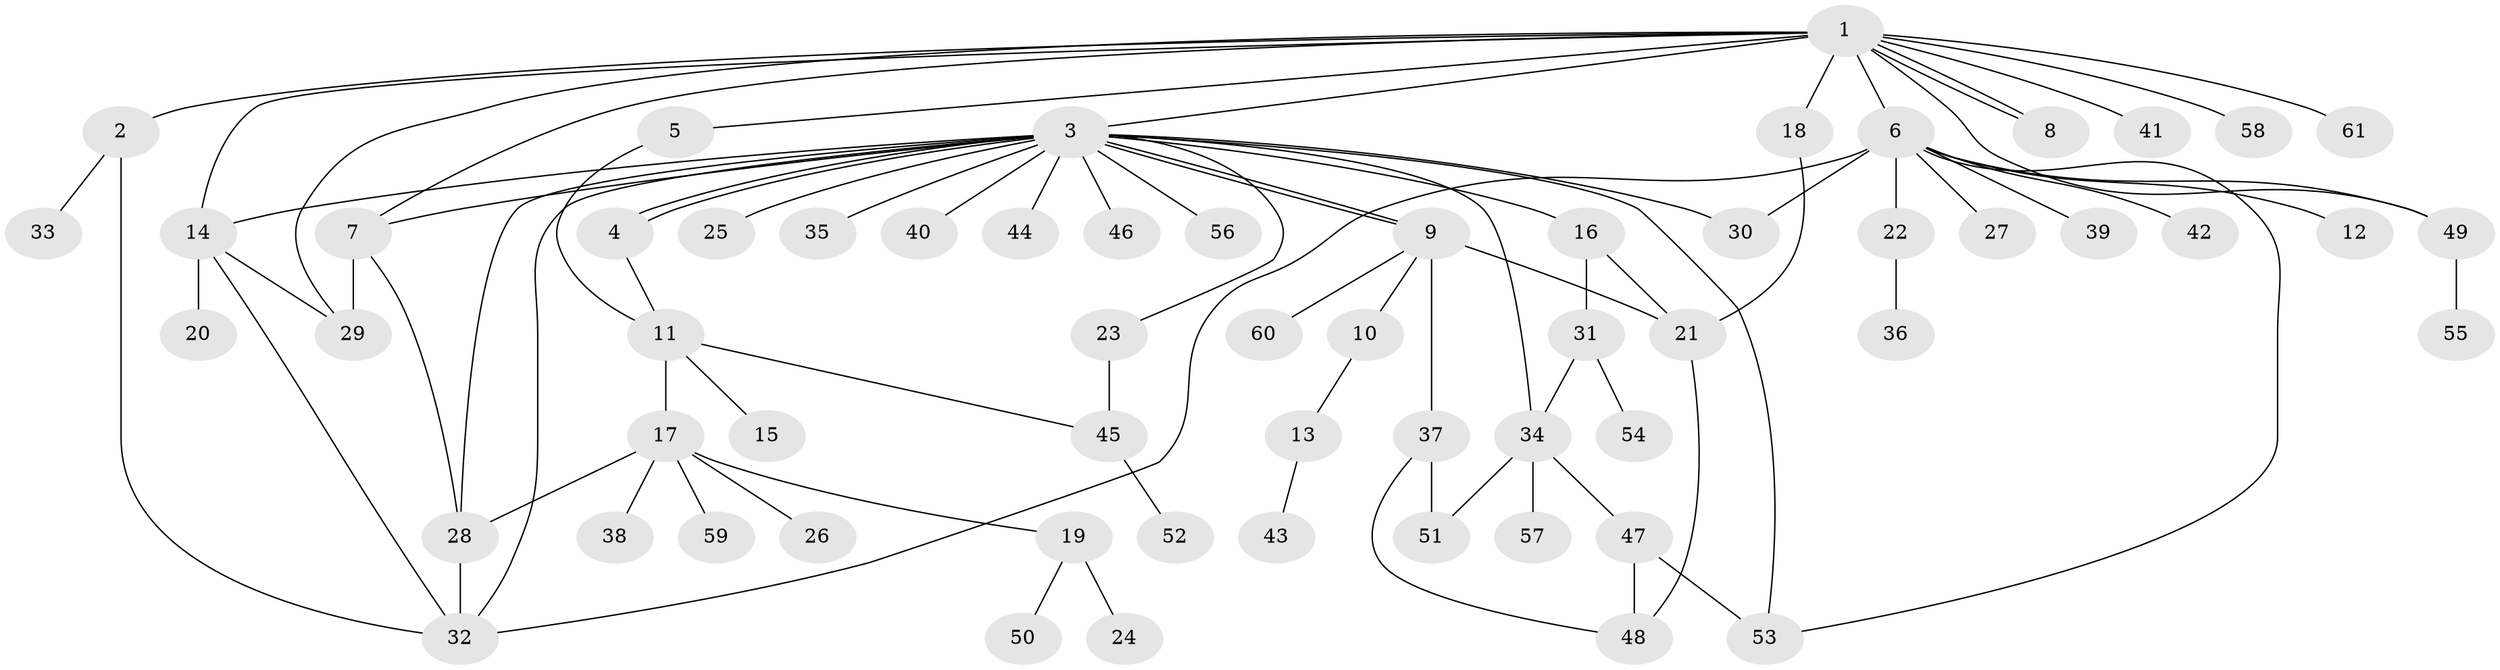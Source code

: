 // coarse degree distribution, {2: 0.2, 4: 0.12, 5: 0.12, 7: 0.04, 1: 0.4, 3: 0.04, 11: 0.04, 8: 0.04}
// Generated by graph-tools (version 1.1) at 2025/36/03/04/25 23:36:40]
// undirected, 61 vertices, 85 edges
graph export_dot {
  node [color=gray90,style=filled];
  1;
  2;
  3;
  4;
  5;
  6;
  7;
  8;
  9;
  10;
  11;
  12;
  13;
  14;
  15;
  16;
  17;
  18;
  19;
  20;
  21;
  22;
  23;
  24;
  25;
  26;
  27;
  28;
  29;
  30;
  31;
  32;
  33;
  34;
  35;
  36;
  37;
  38;
  39;
  40;
  41;
  42;
  43;
  44;
  45;
  46;
  47;
  48;
  49;
  50;
  51;
  52;
  53;
  54;
  55;
  56;
  57;
  58;
  59;
  60;
  61;
  1 -- 2;
  1 -- 3;
  1 -- 5;
  1 -- 6;
  1 -- 7;
  1 -- 8;
  1 -- 8;
  1 -- 14;
  1 -- 18;
  1 -- 29;
  1 -- 41;
  1 -- 49;
  1 -- 58;
  1 -- 61;
  2 -- 32;
  2 -- 33;
  3 -- 4;
  3 -- 4;
  3 -- 7;
  3 -- 9;
  3 -- 9;
  3 -- 14;
  3 -- 16;
  3 -- 23;
  3 -- 25;
  3 -- 28;
  3 -- 30;
  3 -- 32;
  3 -- 34;
  3 -- 35;
  3 -- 40;
  3 -- 44;
  3 -- 46;
  3 -- 53;
  3 -- 56;
  4 -- 11;
  5 -- 11;
  6 -- 12;
  6 -- 22;
  6 -- 27;
  6 -- 30;
  6 -- 32;
  6 -- 39;
  6 -- 42;
  6 -- 49;
  6 -- 53;
  7 -- 28;
  7 -- 29;
  9 -- 10;
  9 -- 21;
  9 -- 37;
  9 -- 60;
  10 -- 13;
  11 -- 15;
  11 -- 17;
  11 -- 45;
  13 -- 43;
  14 -- 20;
  14 -- 29;
  14 -- 32;
  16 -- 21;
  16 -- 31;
  17 -- 19;
  17 -- 26;
  17 -- 28;
  17 -- 38;
  17 -- 59;
  18 -- 21;
  19 -- 24;
  19 -- 50;
  21 -- 48;
  22 -- 36;
  23 -- 45;
  28 -- 32;
  31 -- 34;
  31 -- 54;
  34 -- 47;
  34 -- 51;
  34 -- 57;
  37 -- 48;
  37 -- 51;
  45 -- 52;
  47 -- 48;
  47 -- 53;
  49 -- 55;
}
